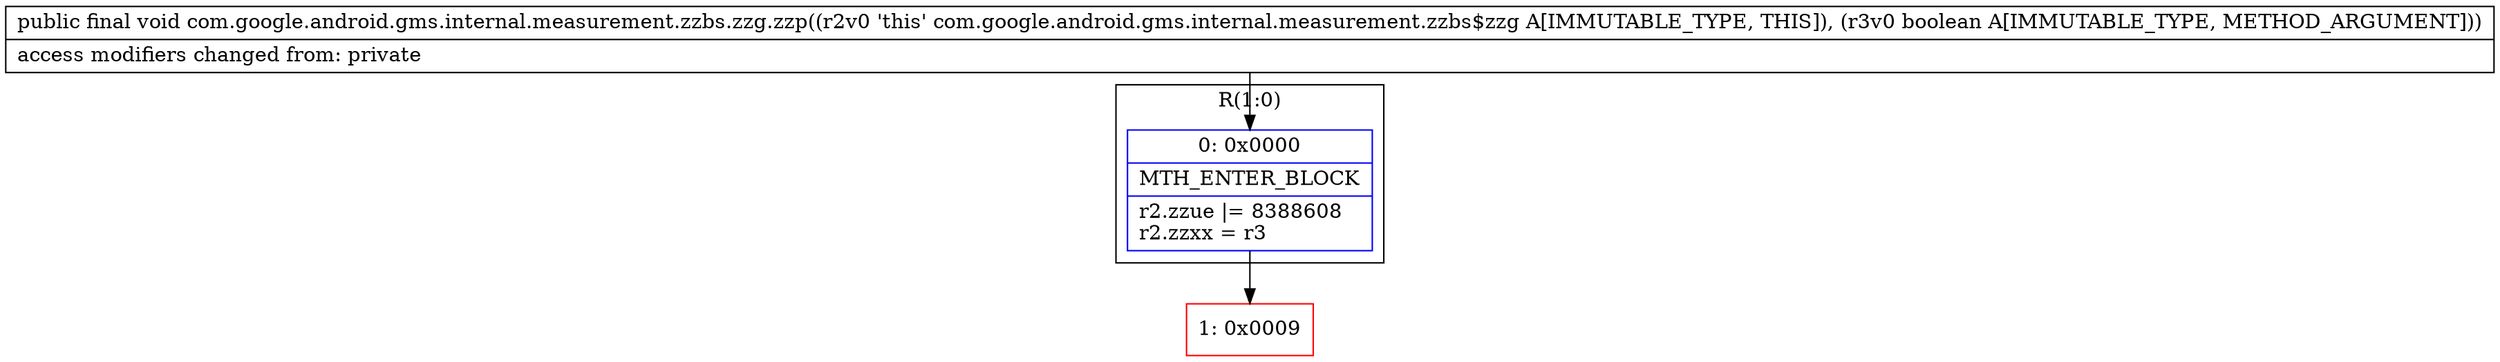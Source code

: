 digraph "CFG forcom.google.android.gms.internal.measurement.zzbs.zzg.zzp(Z)V" {
subgraph cluster_Region_339775820 {
label = "R(1:0)";
node [shape=record,color=blue];
Node_0 [shape=record,label="{0\:\ 0x0000|MTH_ENTER_BLOCK\l|r2.zzue \|= 8388608\lr2.zzxx = r3\l}"];
}
Node_1 [shape=record,color=red,label="{1\:\ 0x0009}"];
MethodNode[shape=record,label="{public final void com.google.android.gms.internal.measurement.zzbs.zzg.zzp((r2v0 'this' com.google.android.gms.internal.measurement.zzbs$zzg A[IMMUTABLE_TYPE, THIS]), (r3v0 boolean A[IMMUTABLE_TYPE, METHOD_ARGUMENT]))  | access modifiers changed from: private\l}"];
MethodNode -> Node_0;
Node_0 -> Node_1;
}

